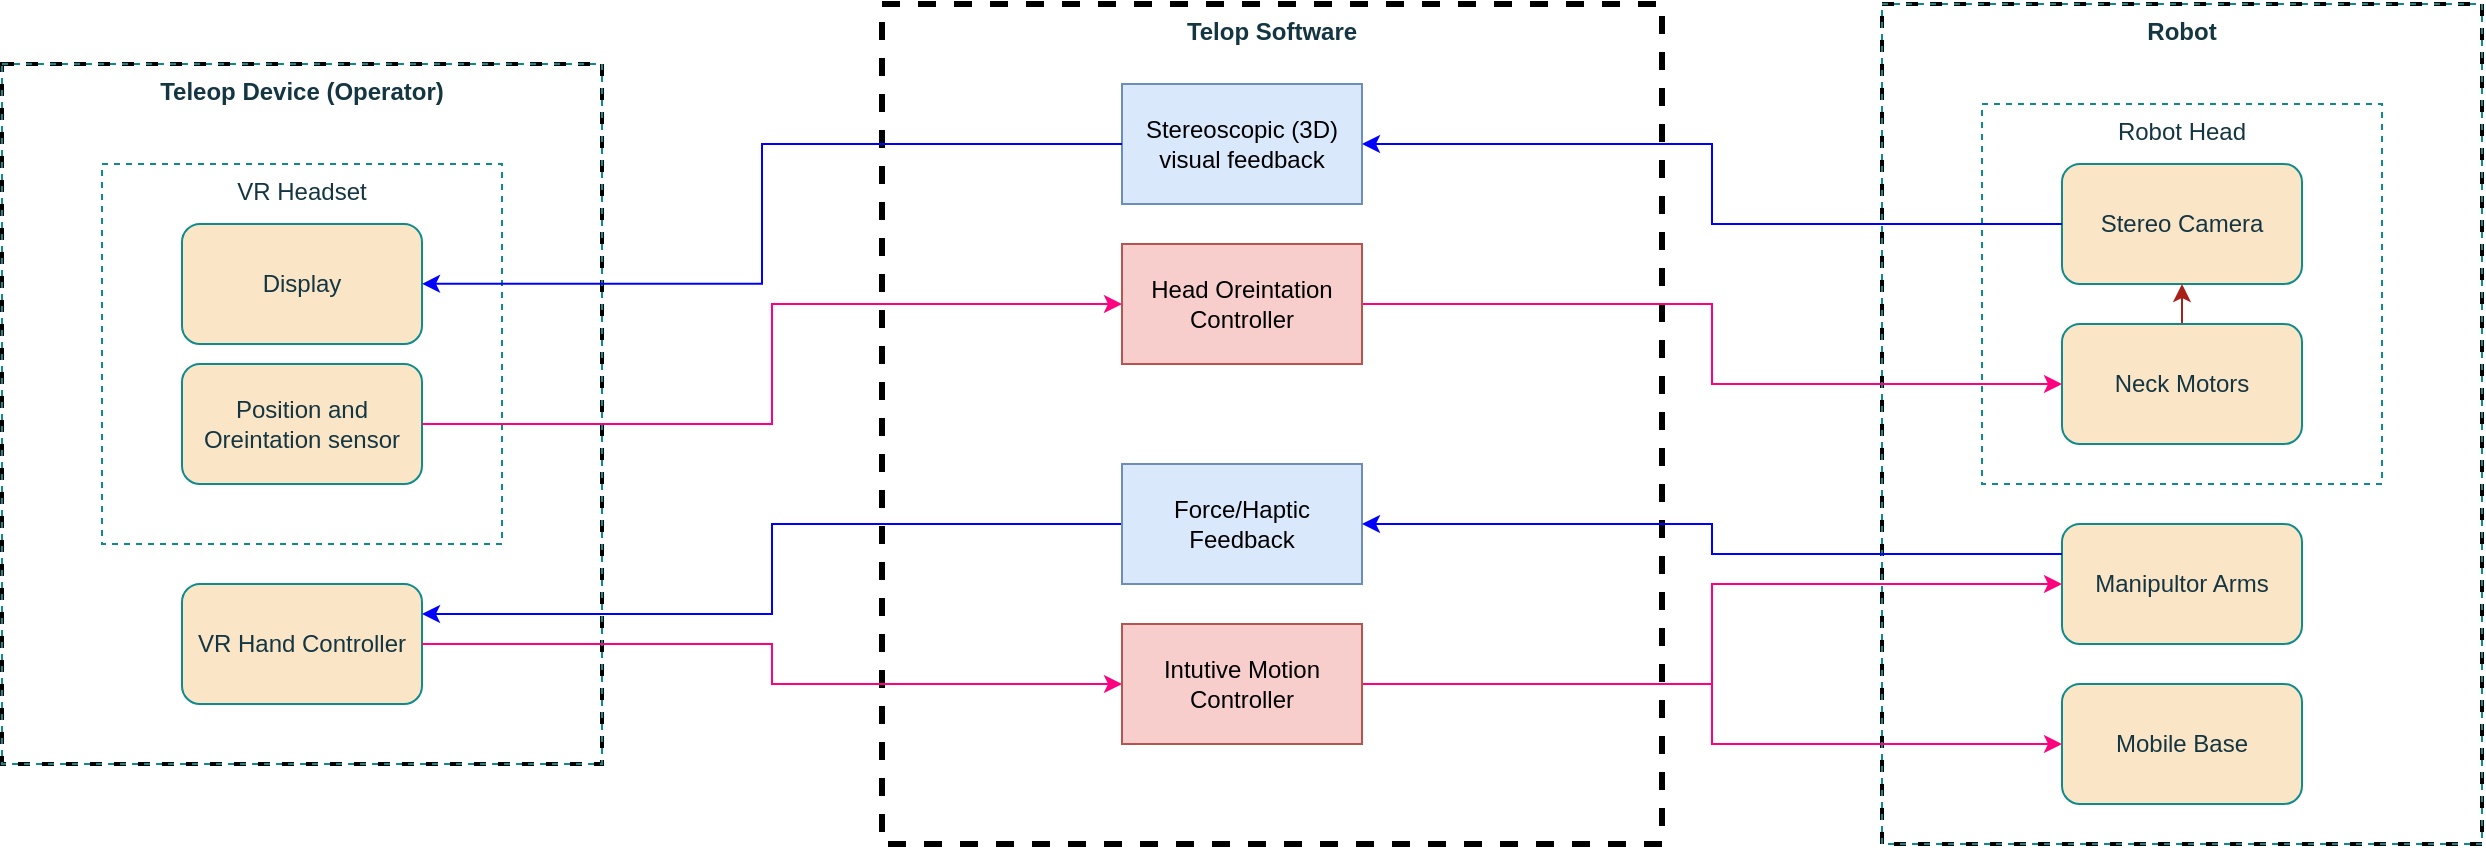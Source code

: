 <mxfile version="26.0.5">
  <diagram name="Page-1" id="7gLI7upAxS11viv7-q5f">
    <mxGraphModel dx="1364" dy="793" grid="1" gridSize="10" guides="1" tooltips="1" connect="1" arrows="1" fold="1" page="1" pageScale="1" pageWidth="1920" pageHeight="1200" math="0" shadow="0" adaptiveColors="none">
      <root>
        <mxCell id="0" />
        <mxCell id="1" parent="0" />
        <mxCell id="ViabenowtOJuw9vHgRL3-26" value="" style="group;labelBackgroundColor=none;fontColor=#143642;strokeWidth=2;strokeColor=default;dashed=1;" vertex="1" connectable="0" parent="1">
          <mxGeometry x="20" y="150" width="300" height="350" as="geometry" />
        </mxCell>
        <mxCell id="ViabenowtOJuw9vHgRL3-25" value="&lt;b&gt;Teleop Device (Operator)&lt;/b&gt;" style="rounded=0;whiteSpace=wrap;html=1;dashed=1;fillColor=none;align=center;verticalAlign=top;labelBackgroundColor=none;strokeColor=#0F8B8D;fontColor=#143642;" vertex="1" parent="ViabenowtOJuw9vHgRL3-26">
          <mxGeometry width="300" height="350" as="geometry" />
        </mxCell>
        <mxCell id="ViabenowtOJuw9vHgRL3-16" value="" style="group;labelBackgroundColor=none;fontColor=#143642;" vertex="1" connectable="0" parent="ViabenowtOJuw9vHgRL3-26">
          <mxGeometry x="50" y="50" width="200" height="190" as="geometry" />
        </mxCell>
        <mxCell id="ViabenowtOJuw9vHgRL3-15" value="VR Headset" style="rounded=0;whiteSpace=wrap;html=1;dashed=1;fillColor=none;align=center;verticalAlign=top;labelBackgroundColor=none;strokeColor=#0F8B8D;fontColor=#143642;" vertex="1" parent="ViabenowtOJuw9vHgRL3-16">
          <mxGeometry width="200" height="190" as="geometry" />
        </mxCell>
        <mxCell id="ViabenowtOJuw9vHgRL3-13" value="Display" style="rounded=1;whiteSpace=wrap;html=1;labelBackgroundColor=none;fillColor=#FAE5C7;strokeColor=#0F8B8D;fontColor=#143642;" vertex="1" parent="ViabenowtOJuw9vHgRL3-16">
          <mxGeometry x="40" y="30" width="120" height="60" as="geometry" />
        </mxCell>
        <mxCell id="ViabenowtOJuw9vHgRL3-14" value="Position and Oreintation sensor" style="rounded=1;whiteSpace=wrap;html=1;labelBackgroundColor=none;fillColor=#FAE5C7;strokeColor=#0F8B8D;fontColor=#143642;" vertex="1" parent="ViabenowtOJuw9vHgRL3-16">
          <mxGeometry x="40" y="100" width="120" height="60" as="geometry" />
        </mxCell>
        <mxCell id="ViabenowtOJuw9vHgRL3-11" value="VR Hand Controller" style="rounded=1;whiteSpace=wrap;html=1;labelBackgroundColor=none;fillColor=#FAE5C7;strokeColor=#0F8B8D;fontColor=#143642;" vertex="1" parent="ViabenowtOJuw9vHgRL3-26">
          <mxGeometry x="90" y="260" width="120" height="60" as="geometry" />
        </mxCell>
        <mxCell id="ViabenowtOJuw9vHgRL3-27" value="" style="group;strokeWidth=2;dashed=1;labelBackgroundColor=none;fontColor=#143642;strokeColor=default;" vertex="1" connectable="0" parent="1">
          <mxGeometry x="960" y="120" width="300" height="420" as="geometry" />
        </mxCell>
        <mxCell id="ViabenowtOJuw9vHgRL3-21" value="&lt;b&gt;Robot&lt;/b&gt;" style="rounded=0;whiteSpace=wrap;html=1;dashed=1;fillColor=none;align=center;verticalAlign=top;labelBackgroundColor=none;strokeColor=#0F8B8D;fontColor=#143642;" vertex="1" parent="ViabenowtOJuw9vHgRL3-27">
          <mxGeometry width="300" height="420" as="geometry" />
        </mxCell>
        <mxCell id="ViabenowtOJuw9vHgRL3-3" value="Manipultor Arms" style="rounded=1;whiteSpace=wrap;html=1;labelBackgroundColor=none;fillColor=#FAE5C7;strokeColor=#0F8B8D;fontColor=#143642;" vertex="1" parent="ViabenowtOJuw9vHgRL3-27">
          <mxGeometry x="90" y="260" width="120" height="60" as="geometry" />
        </mxCell>
        <mxCell id="ViabenowtOJuw9vHgRL3-17" value="" style="group;labelBackgroundColor=none;fontColor=#143642;" vertex="1" connectable="0" parent="ViabenowtOJuw9vHgRL3-27">
          <mxGeometry x="50" y="50" width="200" height="190" as="geometry" />
        </mxCell>
        <mxCell id="ViabenowtOJuw9vHgRL3-10" value="Robot Head" style="rounded=0;whiteSpace=wrap;html=1;dashed=1;fillColor=none;verticalAlign=top;labelBackgroundColor=none;strokeColor=#0F8B8D;fontColor=#143642;" vertex="1" parent="ViabenowtOJuw9vHgRL3-17">
          <mxGeometry width="200" height="190" as="geometry" />
        </mxCell>
        <mxCell id="ViabenowtOJuw9vHgRL3-7" value="Stereo Camera" style="rounded=1;whiteSpace=wrap;html=1;labelBackgroundColor=none;fillColor=#FAE5C7;strokeColor=#0F8B8D;fontColor=#143642;" vertex="1" parent="ViabenowtOJuw9vHgRL3-17">
          <mxGeometry x="40" y="30" width="120" height="60" as="geometry" />
        </mxCell>
        <mxCell id="ViabenowtOJuw9vHgRL3-30" style="edgeStyle=orthogonalEdgeStyle;rounded=0;orthogonalLoop=1;jettySize=auto;html=1;exitX=0.5;exitY=0;exitDx=0;exitDy=0;entryX=0.5;entryY=1;entryDx=0;entryDy=0;labelBackgroundColor=none;fontColor=default;strokeColor=#A8201A;" edge="1" parent="ViabenowtOJuw9vHgRL3-17" source="ViabenowtOJuw9vHgRL3-8" target="ViabenowtOJuw9vHgRL3-7">
          <mxGeometry relative="1" as="geometry" />
        </mxCell>
        <mxCell id="ViabenowtOJuw9vHgRL3-8" value="Neck Motors" style="rounded=1;whiteSpace=wrap;html=1;labelBackgroundColor=none;fillColor=#FAE5C7;strokeColor=#0F8B8D;fontColor=#143642;" vertex="1" parent="ViabenowtOJuw9vHgRL3-17">
          <mxGeometry x="40" y="110" width="120" height="60" as="geometry" />
        </mxCell>
        <mxCell id="ViabenowtOJuw9vHgRL3-23" value="Mobile Base" style="rounded=1;whiteSpace=wrap;html=1;labelBackgroundColor=none;fillColor=#FAE5C7;strokeColor=#0F8B8D;fontColor=#143642;" vertex="1" parent="ViabenowtOJuw9vHgRL3-27">
          <mxGeometry x="90" y="340" width="120" height="60" as="geometry" />
        </mxCell>
        <mxCell id="ViabenowtOJuw9vHgRL3-28" value="&lt;b&gt;Telop Software&lt;/b&gt;" style="rounded=0;whiteSpace=wrap;html=1;fillColor=none;dashed=1;strokeWidth=3;verticalAlign=top;labelBackgroundColor=none;strokeColor=#000000;fontColor=#143642;" vertex="1" parent="1">
          <mxGeometry x="460" y="120" width="390" height="420" as="geometry" />
        </mxCell>
        <mxCell id="ViabenowtOJuw9vHgRL3-33" value="Stereoscopic (3D) visual feedback" style="rounded=0;whiteSpace=wrap;html=1;labelBackgroundColor=none;fillColor=#dae8fc;strokeColor=#6c8ebf;" vertex="1" parent="1">
          <mxGeometry x="580" y="160" width="120" height="60" as="geometry" />
        </mxCell>
        <mxCell id="ViabenowtOJuw9vHgRL3-34" style="edgeStyle=orthogonalEdgeStyle;rounded=0;orthogonalLoop=1;jettySize=auto;html=1;labelBackgroundColor=none;fontColor=default;strokeColor=#0000FF;" edge="1" parent="1" source="ViabenowtOJuw9vHgRL3-7" target="ViabenowtOJuw9vHgRL3-33">
          <mxGeometry relative="1" as="geometry" />
        </mxCell>
        <mxCell id="ViabenowtOJuw9vHgRL3-35" style="edgeStyle=orthogonalEdgeStyle;rounded=0;orthogonalLoop=1;jettySize=auto;html=1;entryX=0.7;entryY=0.314;entryDx=0;entryDy=0;entryPerimeter=0;labelBackgroundColor=none;fontColor=default;strokeColor=#0000FF;" edge="1" parent="1" source="ViabenowtOJuw9vHgRL3-33" target="ViabenowtOJuw9vHgRL3-25">
          <mxGeometry relative="1" as="geometry">
            <Array as="points">
              <mxPoint x="400" y="190" />
              <mxPoint x="400" y="260" />
            </Array>
          </mxGeometry>
        </mxCell>
        <mxCell id="ViabenowtOJuw9vHgRL3-40" style="edgeStyle=orthogonalEdgeStyle;rounded=0;orthogonalLoop=1;jettySize=auto;html=1;labelBackgroundColor=none;fontColor=default;strokeColor=#FF0080;" edge="1" parent="1" source="ViabenowtOJuw9vHgRL3-38" target="ViabenowtOJuw9vHgRL3-8">
          <mxGeometry relative="1" as="geometry" />
        </mxCell>
        <mxCell id="ViabenowtOJuw9vHgRL3-38" value="Head Oreintation Controller" style="rounded=0;whiteSpace=wrap;html=1;labelBackgroundColor=none;fillColor=#f8cecc;strokeColor=#b85450;" vertex="1" parent="1">
          <mxGeometry x="580" y="240" width="120" height="60" as="geometry" />
        </mxCell>
        <mxCell id="ViabenowtOJuw9vHgRL3-39" style="edgeStyle=orthogonalEdgeStyle;rounded=0;orthogonalLoop=1;jettySize=auto;html=1;labelBackgroundColor=none;fontColor=default;strokeColor=#FF0080;" edge="1" parent="1" source="ViabenowtOJuw9vHgRL3-14" target="ViabenowtOJuw9vHgRL3-38">
          <mxGeometry relative="1" as="geometry" />
        </mxCell>
        <mxCell id="ViabenowtOJuw9vHgRL3-47" style="edgeStyle=orthogonalEdgeStyle;rounded=0;orthogonalLoop=1;jettySize=auto;html=1;labelBackgroundColor=none;fontColor=default;strokeColor=#FF0080;" edge="1" parent="1" source="ViabenowtOJuw9vHgRL3-41" target="ViabenowtOJuw9vHgRL3-3">
          <mxGeometry relative="1" as="geometry" />
        </mxCell>
        <mxCell id="ViabenowtOJuw9vHgRL3-48" style="edgeStyle=orthogonalEdgeStyle;rounded=0;orthogonalLoop=1;jettySize=auto;html=1;exitX=1;exitY=0.5;exitDx=0;exitDy=0;entryX=0;entryY=0.5;entryDx=0;entryDy=0;labelBackgroundColor=none;fontColor=default;strokeColor=#FF0080;" edge="1" parent="1" source="ViabenowtOJuw9vHgRL3-41" target="ViabenowtOJuw9vHgRL3-23">
          <mxGeometry relative="1" as="geometry" />
        </mxCell>
        <mxCell id="ViabenowtOJuw9vHgRL3-41" value="Intutive Motion Controller" style="rounded=0;whiteSpace=wrap;html=1;labelBackgroundColor=none;fillColor=#f8cecc;strokeColor=#b85450;" vertex="1" parent="1">
          <mxGeometry x="580" y="430" width="120" height="60" as="geometry" />
        </mxCell>
        <mxCell id="ViabenowtOJuw9vHgRL3-44" style="edgeStyle=orthogonalEdgeStyle;rounded=0;orthogonalLoop=1;jettySize=auto;html=1;entryX=0;entryY=0.5;entryDx=0;entryDy=0;labelBackgroundColor=none;fontColor=default;strokeColor=#FF0080;" edge="1" parent="1" source="ViabenowtOJuw9vHgRL3-11" target="ViabenowtOJuw9vHgRL3-41">
          <mxGeometry relative="1" as="geometry" />
        </mxCell>
        <mxCell id="ViabenowtOJuw9vHgRL3-56" style="edgeStyle=orthogonalEdgeStyle;rounded=0;orthogonalLoop=1;jettySize=auto;html=1;entryX=1;entryY=0.25;entryDx=0;entryDy=0;labelBackgroundColor=none;fontColor=default;strokeColor=#0000FF;" edge="1" parent="1" source="ViabenowtOJuw9vHgRL3-52" target="ViabenowtOJuw9vHgRL3-11">
          <mxGeometry relative="1" as="geometry" />
        </mxCell>
        <mxCell id="ViabenowtOJuw9vHgRL3-52" value="Force/Haptic Feedback" style="rounded=0;whiteSpace=wrap;html=1;labelBackgroundColor=none;fillColor=#dae8fc;strokeColor=#6c8ebf;" vertex="1" parent="1">
          <mxGeometry x="580" y="350" width="120" height="60" as="geometry" />
        </mxCell>
        <mxCell id="ViabenowtOJuw9vHgRL3-53" style="edgeStyle=orthogonalEdgeStyle;rounded=0;orthogonalLoop=1;jettySize=auto;html=1;exitX=0;exitY=0.25;exitDx=0;exitDy=0;entryX=1;entryY=0.5;entryDx=0;entryDy=0;fontColor=default;noLabel=1;labelBackgroundColor=none;strokeColor=#0000FF;" edge="1" parent="1" source="ViabenowtOJuw9vHgRL3-3" target="ViabenowtOJuw9vHgRL3-52">
          <mxGeometry relative="1" as="geometry" />
        </mxCell>
      </root>
    </mxGraphModel>
  </diagram>
</mxfile>
